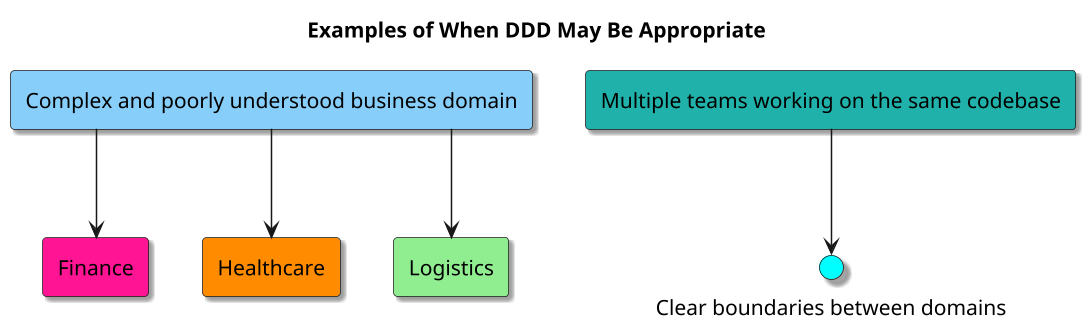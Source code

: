 @startuml
title Examples of When DDD May Be Appropriate
scale 1.5
skinparam Shadowing true
skinparam linetype ortho

rectangle "Complex and poorly understood business domain" as C #LightSkyBlue
rectangle Finance #DeepPink
rectangle Healthcare #Darkorange
rectangle Logistics #LightGreen
rectangle "Multiple teams working on the same codebase" as M #LightSeaGreen
circle "Clear boundaries between domains" as Clear #aqua
C --> Finance
C --> Healthcare
C --> Logistics
M --> Clear

@enduml